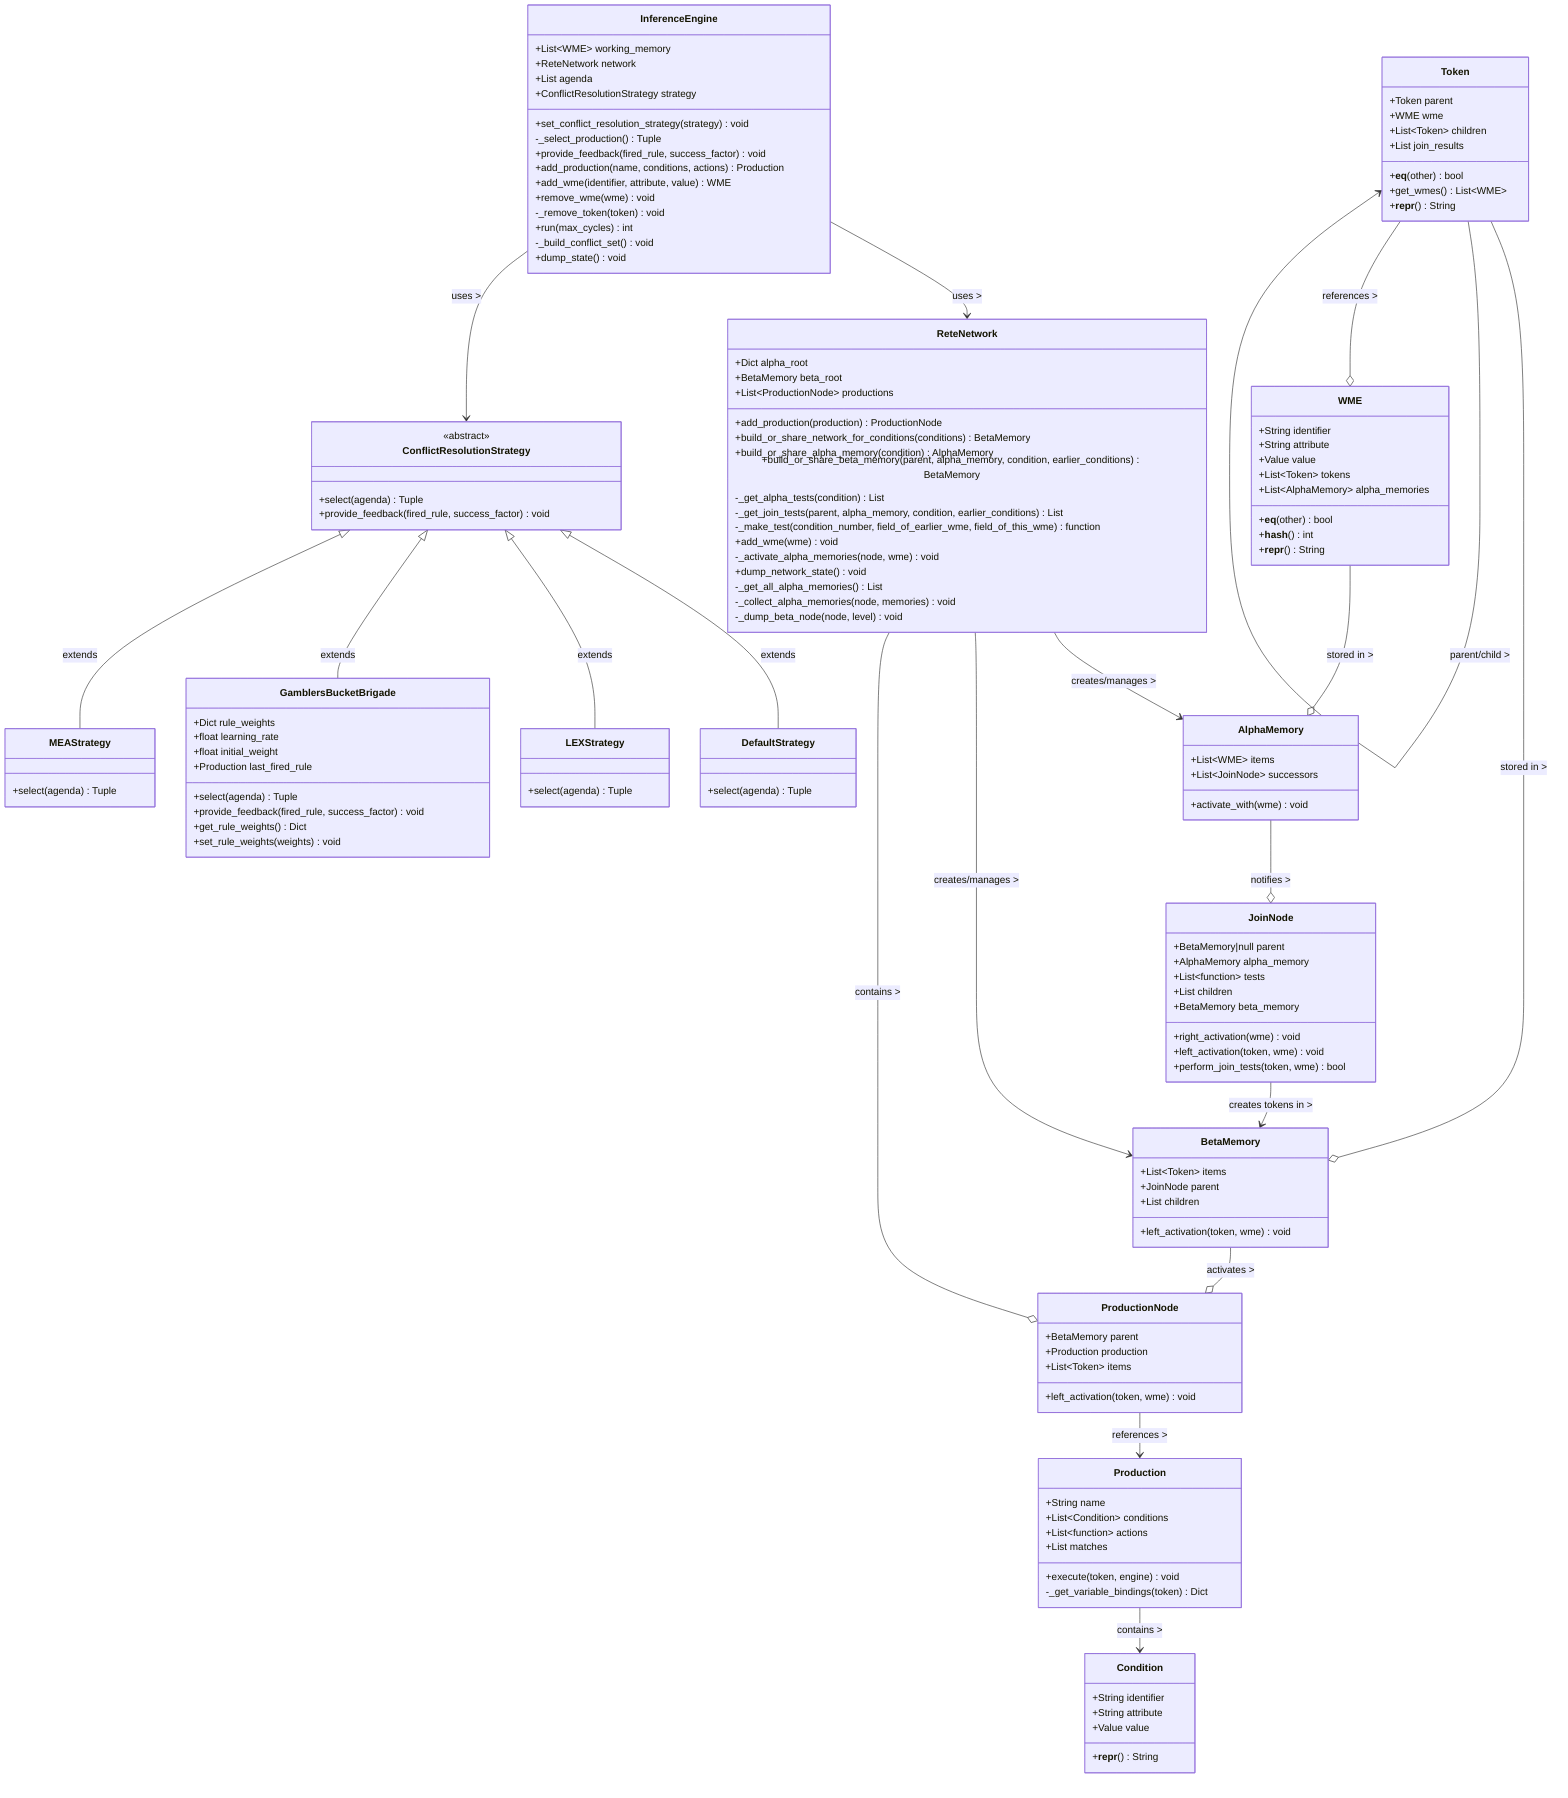 classDiagram
    class WME {
      +String identifier
      +String attribute
      +Value value
      +List~Token~ tokens
      +List~AlphaMemory~ alpha_memories
      +__eq__(other) bool
      +__hash__() int
      +__repr__() String
    }
    
    class AlphaMemory {
      +List~WME~ items
      +List~JoinNode~ successors
      +activate_with(wme) void
    }
    
    class Token {
      +Token parent
      +WME wme
      +List~Token~ children
      +List join_results
      +__eq__(other) bool
      +get_wmes() List~WME~
      +__repr__() String
    }
    
    class JoinNode {
      +BetaMemory|null parent
      +AlphaMemory alpha_memory
      +List~function~ tests
      +List children
      +BetaMemory beta_memory
      +right_activation(wme) void
      +left_activation(token, wme) void
      +perform_join_tests(token, wme) bool
    }
    
    class BetaMemory {
      +List~Token~ items
      +JoinNode parent
      +List children
      +left_activation(token, wme) void
    }
    
    class ProductionNode {
      +BetaMemory parent
      +Production production
      +List~Token~ items
      +left_activation(token, wme) void
    }
    
    class Condition {
      +String identifier
      +String attribute
      +Value value
      +__repr__() String
    }
    
    class Production {
      +String name
      +List~Condition~ conditions
      +List~function~ actions
      +List matches
      +execute(token, engine) void
      -_get_variable_bindings(token) Dict
    }
    
    class ReteNetwork {
      +Dict alpha_root
      +BetaMemory beta_root
      +List~ProductionNode~ productions
      +add_production(production) ProductionNode
      +build_or_share_network_for_conditions(conditions) BetaMemory
      +build_or_share_alpha_memory(condition) AlphaMemory
      +build_or_share_beta_memory(parent, alpha_memory, condition, earlier_conditions) BetaMemory
      -_get_alpha_tests(condition) List
      -_get_join_tests(parent, alpha_memory, condition, earlier_conditions) List
      -_make_test(condition_number, field_of_earlier_wme, field_of_this_wme) function
      +add_wme(wme) void
      -_activate_alpha_memories(node, wme) void
      +dump_network_state() void
      -_get_all_alpha_memories() List
      -_collect_alpha_memories(node, memories) void
      -_dump_beta_node(node, level) void
    }
    
    class InferenceEngine {
      +List~WME~ working_memory
      +ReteNetwork network
      +List agenda
      +ConflictResolutionStrategy strategy
      +set_conflict_resolution_strategy(strategy) void
      -_select_production() Tuple
      +provide_feedback(fired_rule, success_factor) void
      +add_production(name, conditions, actions) Production
      +add_wme(identifier, attribute, value) WME
      +remove_wme(wme) void
      -_remove_token(token) void
      +run(max_cycles) int
      -_build_conflict_set() void
      +dump_state() void
    }
    
    class ConflictResolutionStrategy {
      <<abstract>>
      +select(agenda) Tuple
      +provide_feedback(fired_rule, success_factor) void
    }
    
    class DefaultStrategy {
      +select(agenda) Tuple
    }
    
    class LEXStrategy {
      +select(agenda) Tuple
    }
    
    class GamblersBucketBrigade {
      +Dict rule_weights
      +float learning_rate
      +float initial_weight
      +Production last_fired_rule
      +select(agenda) Tuple
      +provide_feedback(fired_rule, success_factor) void
      +get_rule_weights() Dict
      +set_rule_weights(weights) void
    }
    
    class MEAStrategy {
      +select(agenda) Tuple
    }
    
    %% Relationships
    WME --o AlphaMemory : stored in >
    AlphaMemory --o JoinNode : notifies >
    JoinNode --> BetaMemory : creates tokens in >
    Token --o BetaMemory : stored in >
    Token --> Token : parent/child >
    Token --o WME : references >
    BetaMemory --o ProductionNode : activates >
    Production --> Condition : contains >
    ProductionNode --> Production : references >
    ReteNetwork --> AlphaMemory : creates/manages >
    ReteNetwork --> BetaMemory : creates/manages >
    ReteNetwork --o ProductionNode : contains >
    InferenceEngine --> ReteNetwork : uses >
    InferenceEngine --> ConflictResolutionStrategy : uses >
    ConflictResolutionStrategy <|-- DefaultStrategy : extends
    ConflictResolutionStrategy <|-- LEXStrategy : extends
    ConflictResolutionStrategy <|-- GamblersBucketBrigade : extends
    ConflictResolutionStrategy <|-- MEAStrategy : extends